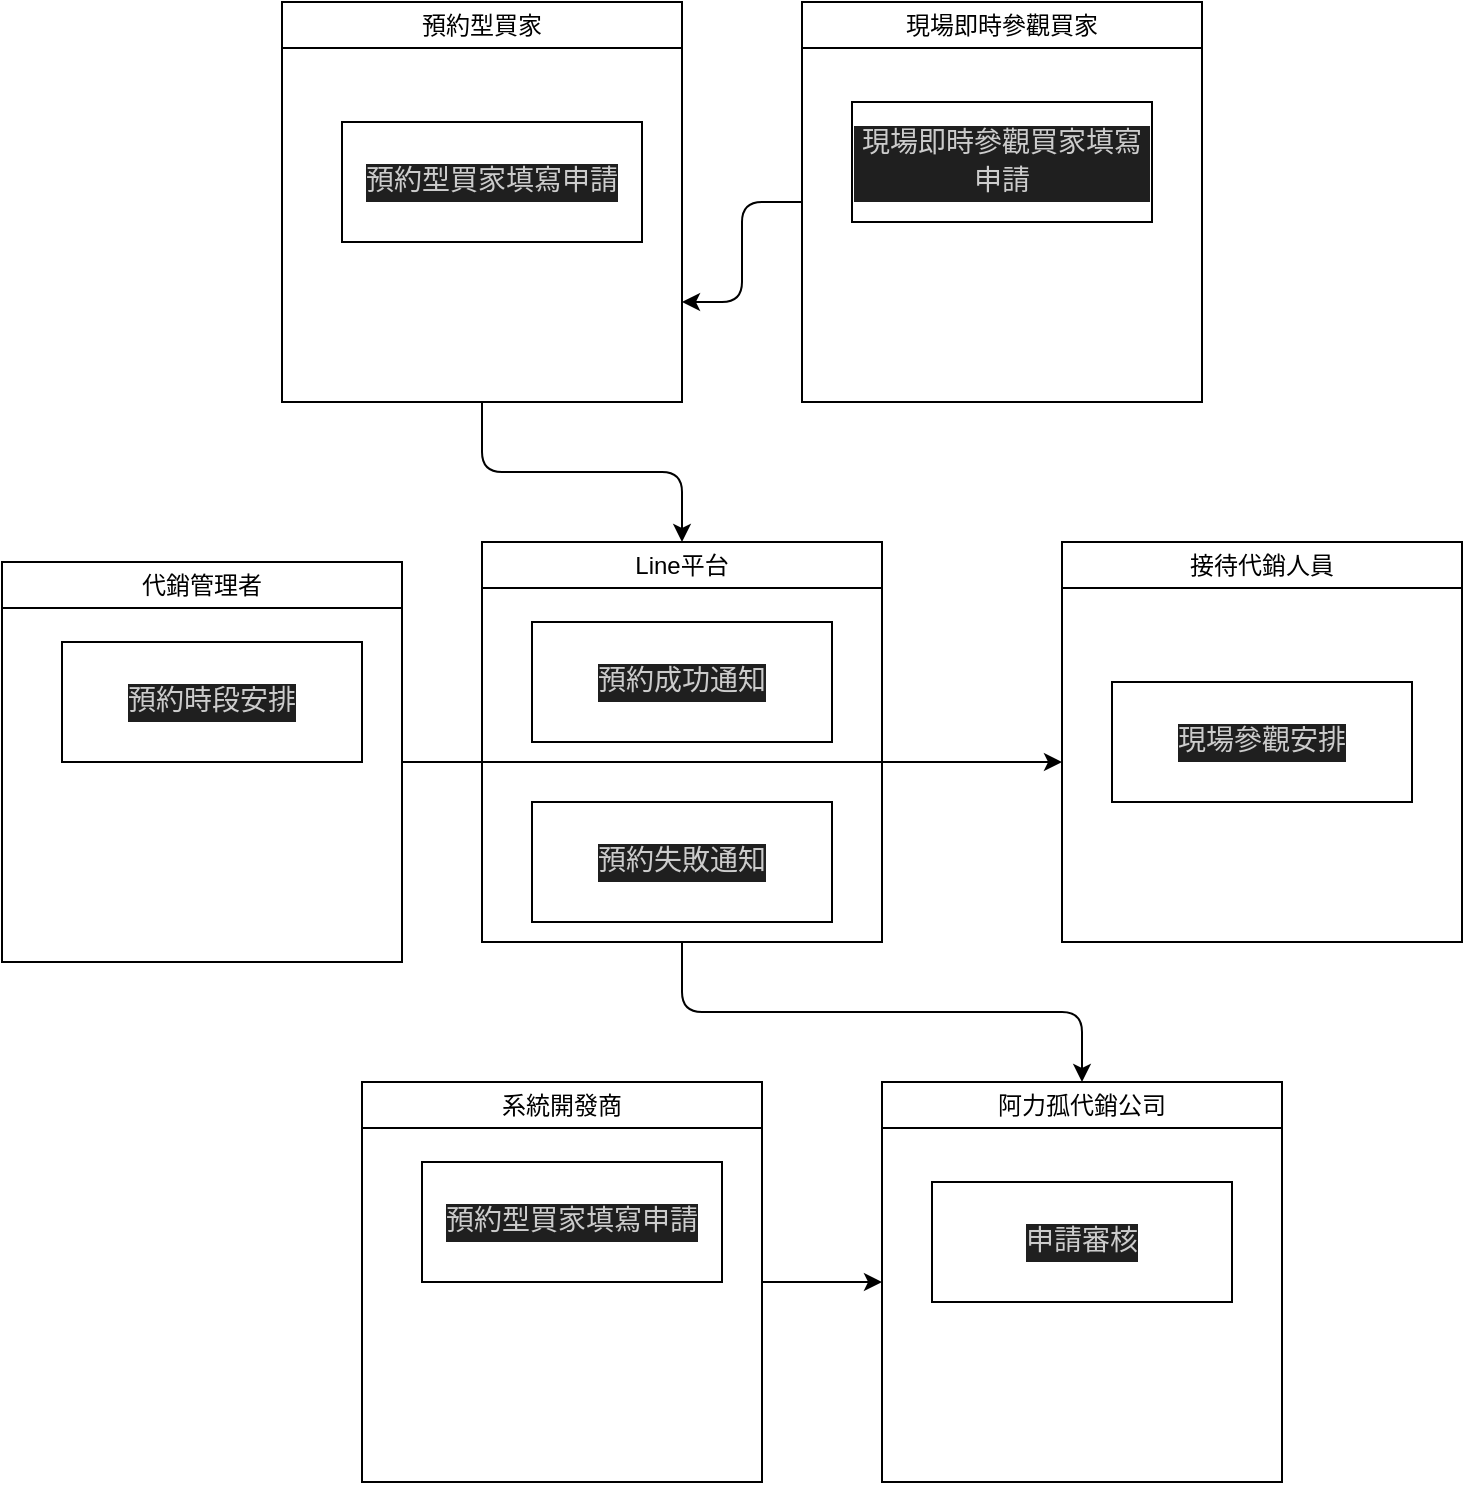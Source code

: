 <mxfile>
    <diagram id="c-jPP1vwS9J6UUADBoMh" name="第1頁">
        <mxGraphModel dx="651" dy="662" grid="1" gridSize="10" guides="1" tooltips="1" connect="1" arrows="1" fold="1" page="1" pageScale="1" pageWidth="827" pageHeight="1169" math="0" shadow="0">
            <root>
                <mxCell id="0"/>
                <mxCell id="1" parent="0"/>
                <mxCell id="28" style="edgeStyle=orthogonalEdgeStyle;html=1;entryX=1;entryY=0.75;entryDx=0;entryDy=0;" edge="1" parent="1" source="3" target="4">
                    <mxGeometry relative="1" as="geometry"/>
                </mxCell>
                <mxCell id="3" value="&lt;span style=&quot;font-weight: 400;&quot;&gt;現場即時參觀買家&lt;/span&gt;" style="swimlane;whiteSpace=wrap;html=1;" vertex="1" parent="1">
                    <mxGeometry x="440" y="60" width="200" height="200" as="geometry"/>
                </mxCell>
                <mxCell id="17" value="&lt;div style=&quot;color: rgb(204, 204, 204); background-color: rgb(31, 31, 31); font-family: Consolas, &amp;quot;Courier New&amp;quot;, monospace; font-size: 14px; line-height: 19px;&quot;&gt;&lt;div style=&quot;line-height: 19px;&quot;&gt;現場即時參觀買家填寫申請&lt;/div&gt;&lt;/div&gt;" style="whiteSpace=wrap;html=1;" vertex="1" parent="3">
                    <mxGeometry x="25" y="50" width="150" height="60" as="geometry"/>
                </mxCell>
                <mxCell id="20" style="edgeStyle=orthogonalEdgeStyle;html=1;" edge="1" parent="1" source="4" target="8">
                    <mxGeometry relative="1" as="geometry"/>
                </mxCell>
                <mxCell id="4" value="&lt;span style=&quot;font-weight: 400;&quot;&gt;預約型買家&lt;/span&gt;" style="swimlane;whiteSpace=wrap;html=1;" vertex="1" parent="1">
                    <mxGeometry x="180" y="60" width="200" height="200" as="geometry"/>
                </mxCell>
                <mxCell id="10" value="&lt;div style=&quot;color: rgb(204, 204, 204); background-color: rgb(31, 31, 31); font-family: Consolas, &amp;quot;Courier New&amp;quot;, monospace; font-size: 14px; line-height: 19px;&quot;&gt;預約型買家填寫申請&lt;/div&gt;" style="whiteSpace=wrap;html=1;" vertex="1" parent="4">
                    <mxGeometry x="30" y="60" width="150" height="60" as="geometry"/>
                </mxCell>
                <mxCell id="24" style="edgeStyle=orthogonalEdgeStyle;html=1;entryX=0;entryY=0.5;entryDx=0;entryDy=0;" edge="1" parent="1" source="5" target="6">
                    <mxGeometry relative="1" as="geometry"/>
                </mxCell>
                <mxCell id="5" value="&lt;span style=&quot;font-weight: 400;&quot;&gt;系統開發商&lt;/span&gt;" style="swimlane;whiteSpace=wrap;html=1;" vertex="1" parent="1">
                    <mxGeometry x="220" y="600" width="200" height="200" as="geometry"/>
                </mxCell>
                <mxCell id="12" value="&lt;div style=&quot;color: rgb(204, 204, 204); background-color: rgb(31, 31, 31); font-family: Consolas, &amp;quot;Courier New&amp;quot;, monospace; font-size: 14px; line-height: 19px;&quot;&gt;預約型買家填寫申請&lt;/div&gt;" style="whiteSpace=wrap;html=1;" vertex="1" parent="5">
                    <mxGeometry x="30" y="40" width="150" height="60" as="geometry"/>
                </mxCell>
                <mxCell id="6" value="&lt;span style=&quot;font-weight: 400;&quot;&gt;阿力孤代銷公司&lt;/span&gt;" style="swimlane;whiteSpace=wrap;html=1;" vertex="1" parent="1">
                    <mxGeometry x="480" y="600" width="200" height="200" as="geometry"/>
                </mxCell>
                <mxCell id="18" value="&lt;div style=&quot;color: rgb(204, 204, 204); background-color: rgb(31, 31, 31); font-family: Consolas, &amp;quot;Courier New&amp;quot;, monospace; font-size: 14px; line-height: 19px;&quot;&gt;&lt;div style=&quot;line-height: 19px;&quot;&gt;申請審核&lt;/div&gt;&lt;/div&gt;" style="whiteSpace=wrap;html=1;" vertex="1" parent="6">
                    <mxGeometry x="25" y="50" width="150" height="60" as="geometry"/>
                </mxCell>
                <mxCell id="7" value="&lt;span style=&quot;font-weight: 400;&quot;&gt;接待代銷人員&lt;/span&gt;" style="swimlane;whiteSpace=wrap;html=1;" vertex="1" parent="1">
                    <mxGeometry x="570" y="330" width="200" height="200" as="geometry"/>
                </mxCell>
                <mxCell id="19" value="&lt;div style=&quot;color: rgb(204, 204, 204); background-color: rgb(31, 31, 31); font-family: Consolas, &amp;quot;Courier New&amp;quot;, monospace; font-size: 14px; line-height: 19px;&quot;&gt;&lt;span style=&quot;&quot;&gt;現場參觀安排&lt;/span&gt;&lt;/div&gt;" style="whiteSpace=wrap;html=1;" vertex="1" parent="7">
                    <mxGeometry x="25" y="70" width="150" height="60" as="geometry"/>
                </mxCell>
                <mxCell id="29" style="edgeStyle=orthogonalEdgeStyle;html=1;entryX=0.5;entryY=0;entryDx=0;entryDy=0;" edge="1" parent="1" source="8" target="6">
                    <mxGeometry relative="1" as="geometry"/>
                </mxCell>
                <mxCell id="8" value="&lt;span style=&quot;font-weight: 400;&quot;&gt;Line平台&lt;/span&gt;" style="swimlane;whiteSpace=wrap;html=1;" vertex="1" parent="1">
                    <mxGeometry x="280" y="330" width="200" height="200" as="geometry"/>
                </mxCell>
                <mxCell id="13" value="&lt;div style=&quot;color: rgb(204, 204, 204); background-color: rgb(31, 31, 31); font-family: Consolas, &amp;quot;Courier New&amp;quot;, monospace; font-size: 14px; line-height: 19px;&quot;&gt;&lt;div style=&quot;line-height: 19px;&quot;&gt;預約成功通知 &lt;/div&gt;&lt;/div&gt;" style="whiteSpace=wrap;html=1;" vertex="1" parent="8">
                    <mxGeometry x="25" y="40" width="150" height="60" as="geometry"/>
                </mxCell>
                <mxCell id="15" value="&lt;div style=&quot;color: rgb(204, 204, 204); background-color: rgb(31, 31, 31); font-family: Consolas, &amp;quot;Courier New&amp;quot;, monospace; font-size: 14px; line-height: 19px;&quot;&gt;&lt;div style=&quot;line-height: 19px;&quot;&gt;&lt;div style=&quot;line-height: 19px;&quot;&gt;&lt;div&gt;預約失敗通知&lt;/div&gt;&lt;/div&gt;&lt;/div&gt;&lt;/div&gt;" style="whiteSpace=wrap;html=1;" vertex="1" parent="8">
                    <mxGeometry x="25" y="130" width="150" height="60" as="geometry"/>
                </mxCell>
                <mxCell id="27" style="edgeStyle=orthogonalEdgeStyle;html=1;" edge="1" parent="1" source="9">
                    <mxGeometry relative="1" as="geometry">
                        <mxPoint x="570" y="440" as="targetPoint"/>
                    </mxGeometry>
                </mxCell>
                <mxCell id="9" value="&lt;span style=&quot;font-weight: 400;&quot;&gt;代銷管理者&lt;/span&gt;" style="swimlane;whiteSpace=wrap;html=1;" vertex="1" parent="1">
                    <mxGeometry x="40" y="340" width="200" height="200" as="geometry"/>
                </mxCell>
                <mxCell id="11" value="&lt;div style=&quot;color: rgb(204, 204, 204); background-color: rgb(31, 31, 31); font-family: Consolas, &amp;quot;Courier New&amp;quot;, monospace; font-size: 14px; line-height: 19px;&quot;&gt;&lt;div style=&quot;line-height: 19px;&quot;&gt;預約時段安排&lt;/div&gt;&lt;/div&gt;" style="whiteSpace=wrap;html=1;" vertex="1" parent="9">
                    <mxGeometry x="30" y="40" width="150" height="60" as="geometry"/>
                </mxCell>
            </root>
        </mxGraphModel>
    </diagram>
</mxfile>